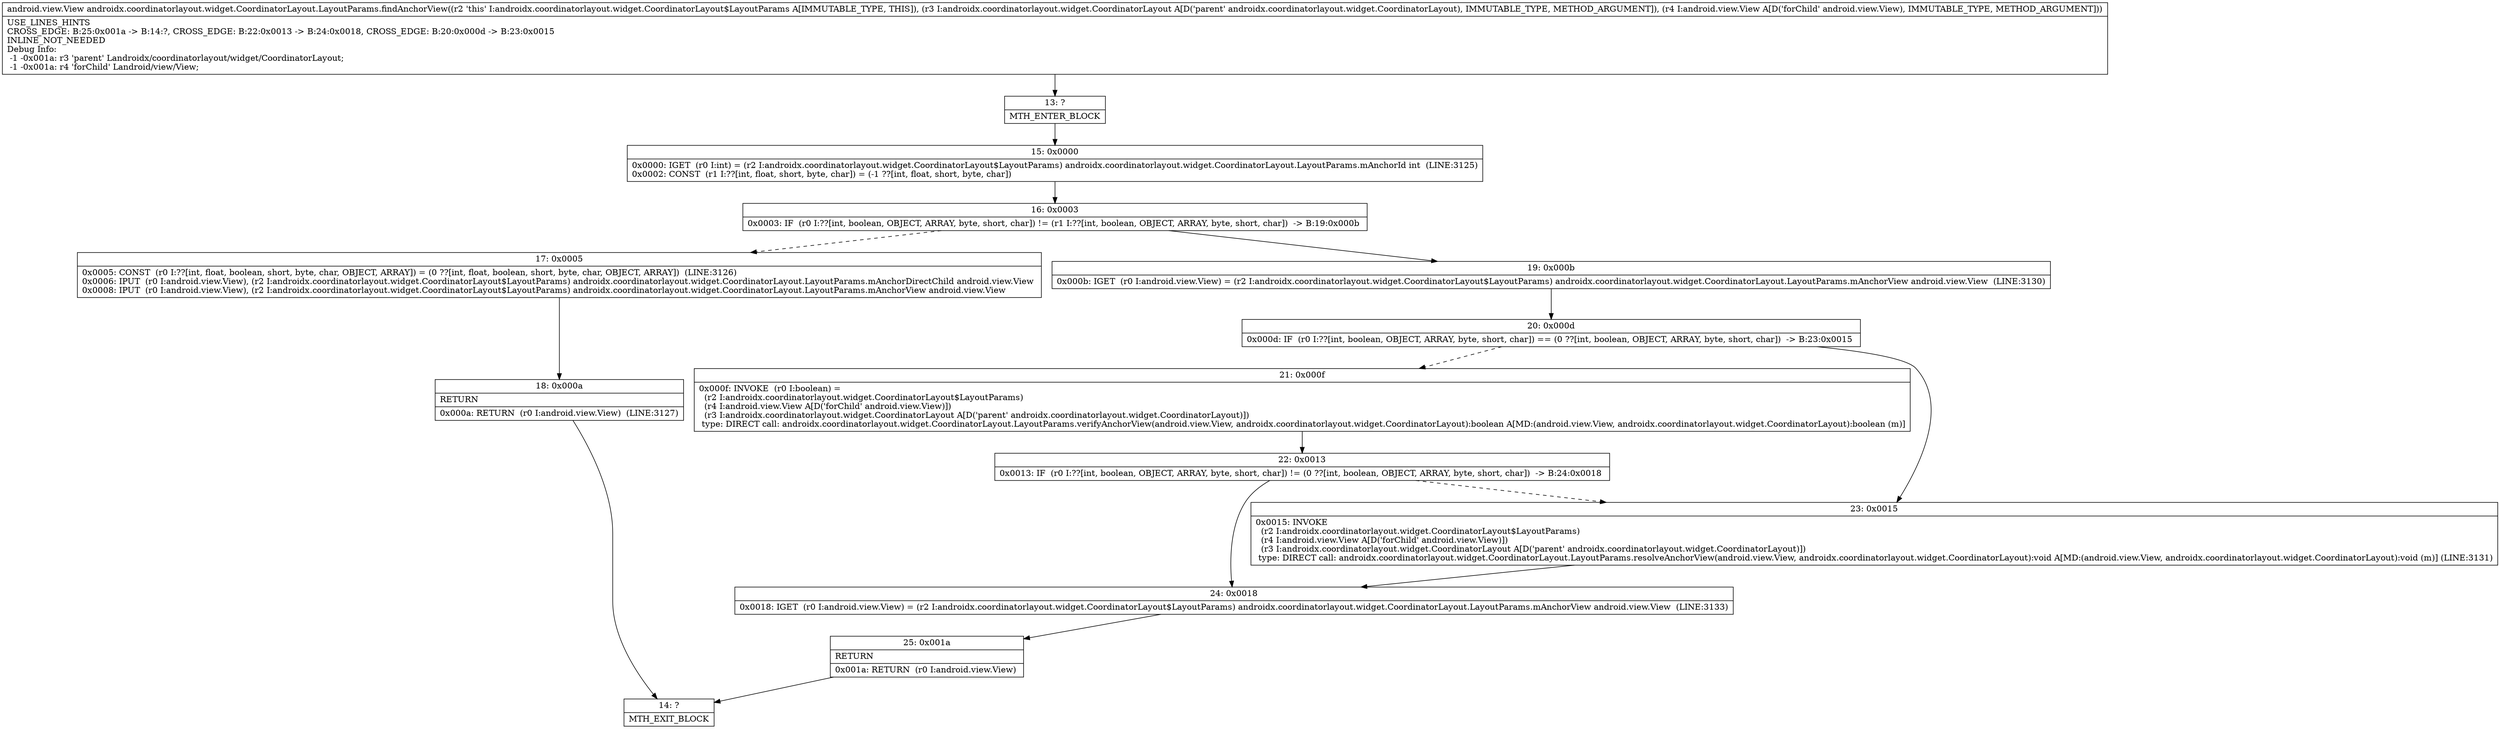 digraph "CFG forandroidx.coordinatorlayout.widget.CoordinatorLayout.LayoutParams.findAnchorView(Landroidx\/coordinatorlayout\/widget\/CoordinatorLayout;Landroid\/view\/View;)Landroid\/view\/View;" {
Node_13 [shape=record,label="{13\:\ ?|MTH_ENTER_BLOCK\l}"];
Node_15 [shape=record,label="{15\:\ 0x0000|0x0000: IGET  (r0 I:int) = (r2 I:androidx.coordinatorlayout.widget.CoordinatorLayout$LayoutParams) androidx.coordinatorlayout.widget.CoordinatorLayout.LayoutParams.mAnchorId int  (LINE:3125)\l0x0002: CONST  (r1 I:??[int, float, short, byte, char]) = (\-1 ??[int, float, short, byte, char]) \l}"];
Node_16 [shape=record,label="{16\:\ 0x0003|0x0003: IF  (r0 I:??[int, boolean, OBJECT, ARRAY, byte, short, char]) != (r1 I:??[int, boolean, OBJECT, ARRAY, byte, short, char])  \-\> B:19:0x000b \l}"];
Node_17 [shape=record,label="{17\:\ 0x0005|0x0005: CONST  (r0 I:??[int, float, boolean, short, byte, char, OBJECT, ARRAY]) = (0 ??[int, float, boolean, short, byte, char, OBJECT, ARRAY])  (LINE:3126)\l0x0006: IPUT  (r0 I:android.view.View), (r2 I:androidx.coordinatorlayout.widget.CoordinatorLayout$LayoutParams) androidx.coordinatorlayout.widget.CoordinatorLayout.LayoutParams.mAnchorDirectChild android.view.View \l0x0008: IPUT  (r0 I:android.view.View), (r2 I:androidx.coordinatorlayout.widget.CoordinatorLayout$LayoutParams) androidx.coordinatorlayout.widget.CoordinatorLayout.LayoutParams.mAnchorView android.view.View \l}"];
Node_18 [shape=record,label="{18\:\ 0x000a|RETURN\l|0x000a: RETURN  (r0 I:android.view.View)  (LINE:3127)\l}"];
Node_14 [shape=record,label="{14\:\ ?|MTH_EXIT_BLOCK\l}"];
Node_19 [shape=record,label="{19\:\ 0x000b|0x000b: IGET  (r0 I:android.view.View) = (r2 I:androidx.coordinatorlayout.widget.CoordinatorLayout$LayoutParams) androidx.coordinatorlayout.widget.CoordinatorLayout.LayoutParams.mAnchorView android.view.View  (LINE:3130)\l}"];
Node_20 [shape=record,label="{20\:\ 0x000d|0x000d: IF  (r0 I:??[int, boolean, OBJECT, ARRAY, byte, short, char]) == (0 ??[int, boolean, OBJECT, ARRAY, byte, short, char])  \-\> B:23:0x0015 \l}"];
Node_21 [shape=record,label="{21\:\ 0x000f|0x000f: INVOKE  (r0 I:boolean) = \l  (r2 I:androidx.coordinatorlayout.widget.CoordinatorLayout$LayoutParams)\l  (r4 I:android.view.View A[D('forChild' android.view.View)])\l  (r3 I:androidx.coordinatorlayout.widget.CoordinatorLayout A[D('parent' androidx.coordinatorlayout.widget.CoordinatorLayout)])\l type: DIRECT call: androidx.coordinatorlayout.widget.CoordinatorLayout.LayoutParams.verifyAnchorView(android.view.View, androidx.coordinatorlayout.widget.CoordinatorLayout):boolean A[MD:(android.view.View, androidx.coordinatorlayout.widget.CoordinatorLayout):boolean (m)]\l}"];
Node_22 [shape=record,label="{22\:\ 0x0013|0x0013: IF  (r0 I:??[int, boolean, OBJECT, ARRAY, byte, short, char]) != (0 ??[int, boolean, OBJECT, ARRAY, byte, short, char])  \-\> B:24:0x0018 \l}"];
Node_24 [shape=record,label="{24\:\ 0x0018|0x0018: IGET  (r0 I:android.view.View) = (r2 I:androidx.coordinatorlayout.widget.CoordinatorLayout$LayoutParams) androidx.coordinatorlayout.widget.CoordinatorLayout.LayoutParams.mAnchorView android.view.View  (LINE:3133)\l}"];
Node_25 [shape=record,label="{25\:\ 0x001a|RETURN\l|0x001a: RETURN  (r0 I:android.view.View) \l}"];
Node_23 [shape=record,label="{23\:\ 0x0015|0x0015: INVOKE  \l  (r2 I:androidx.coordinatorlayout.widget.CoordinatorLayout$LayoutParams)\l  (r4 I:android.view.View A[D('forChild' android.view.View)])\l  (r3 I:androidx.coordinatorlayout.widget.CoordinatorLayout A[D('parent' androidx.coordinatorlayout.widget.CoordinatorLayout)])\l type: DIRECT call: androidx.coordinatorlayout.widget.CoordinatorLayout.LayoutParams.resolveAnchorView(android.view.View, androidx.coordinatorlayout.widget.CoordinatorLayout):void A[MD:(android.view.View, androidx.coordinatorlayout.widget.CoordinatorLayout):void (m)] (LINE:3131)\l}"];
MethodNode[shape=record,label="{android.view.View androidx.coordinatorlayout.widget.CoordinatorLayout.LayoutParams.findAnchorView((r2 'this' I:androidx.coordinatorlayout.widget.CoordinatorLayout$LayoutParams A[IMMUTABLE_TYPE, THIS]), (r3 I:androidx.coordinatorlayout.widget.CoordinatorLayout A[D('parent' androidx.coordinatorlayout.widget.CoordinatorLayout), IMMUTABLE_TYPE, METHOD_ARGUMENT]), (r4 I:android.view.View A[D('forChild' android.view.View), IMMUTABLE_TYPE, METHOD_ARGUMENT]))  | USE_LINES_HINTS\lCROSS_EDGE: B:25:0x001a \-\> B:14:?, CROSS_EDGE: B:22:0x0013 \-\> B:24:0x0018, CROSS_EDGE: B:20:0x000d \-\> B:23:0x0015\lINLINE_NOT_NEEDED\lDebug Info:\l  \-1 \-0x001a: r3 'parent' Landroidx\/coordinatorlayout\/widget\/CoordinatorLayout;\l  \-1 \-0x001a: r4 'forChild' Landroid\/view\/View;\l}"];
MethodNode -> Node_13;Node_13 -> Node_15;
Node_15 -> Node_16;
Node_16 -> Node_17[style=dashed];
Node_16 -> Node_19;
Node_17 -> Node_18;
Node_18 -> Node_14;
Node_19 -> Node_20;
Node_20 -> Node_21[style=dashed];
Node_20 -> Node_23;
Node_21 -> Node_22;
Node_22 -> Node_23[style=dashed];
Node_22 -> Node_24;
Node_24 -> Node_25;
Node_25 -> Node_14;
Node_23 -> Node_24;
}

